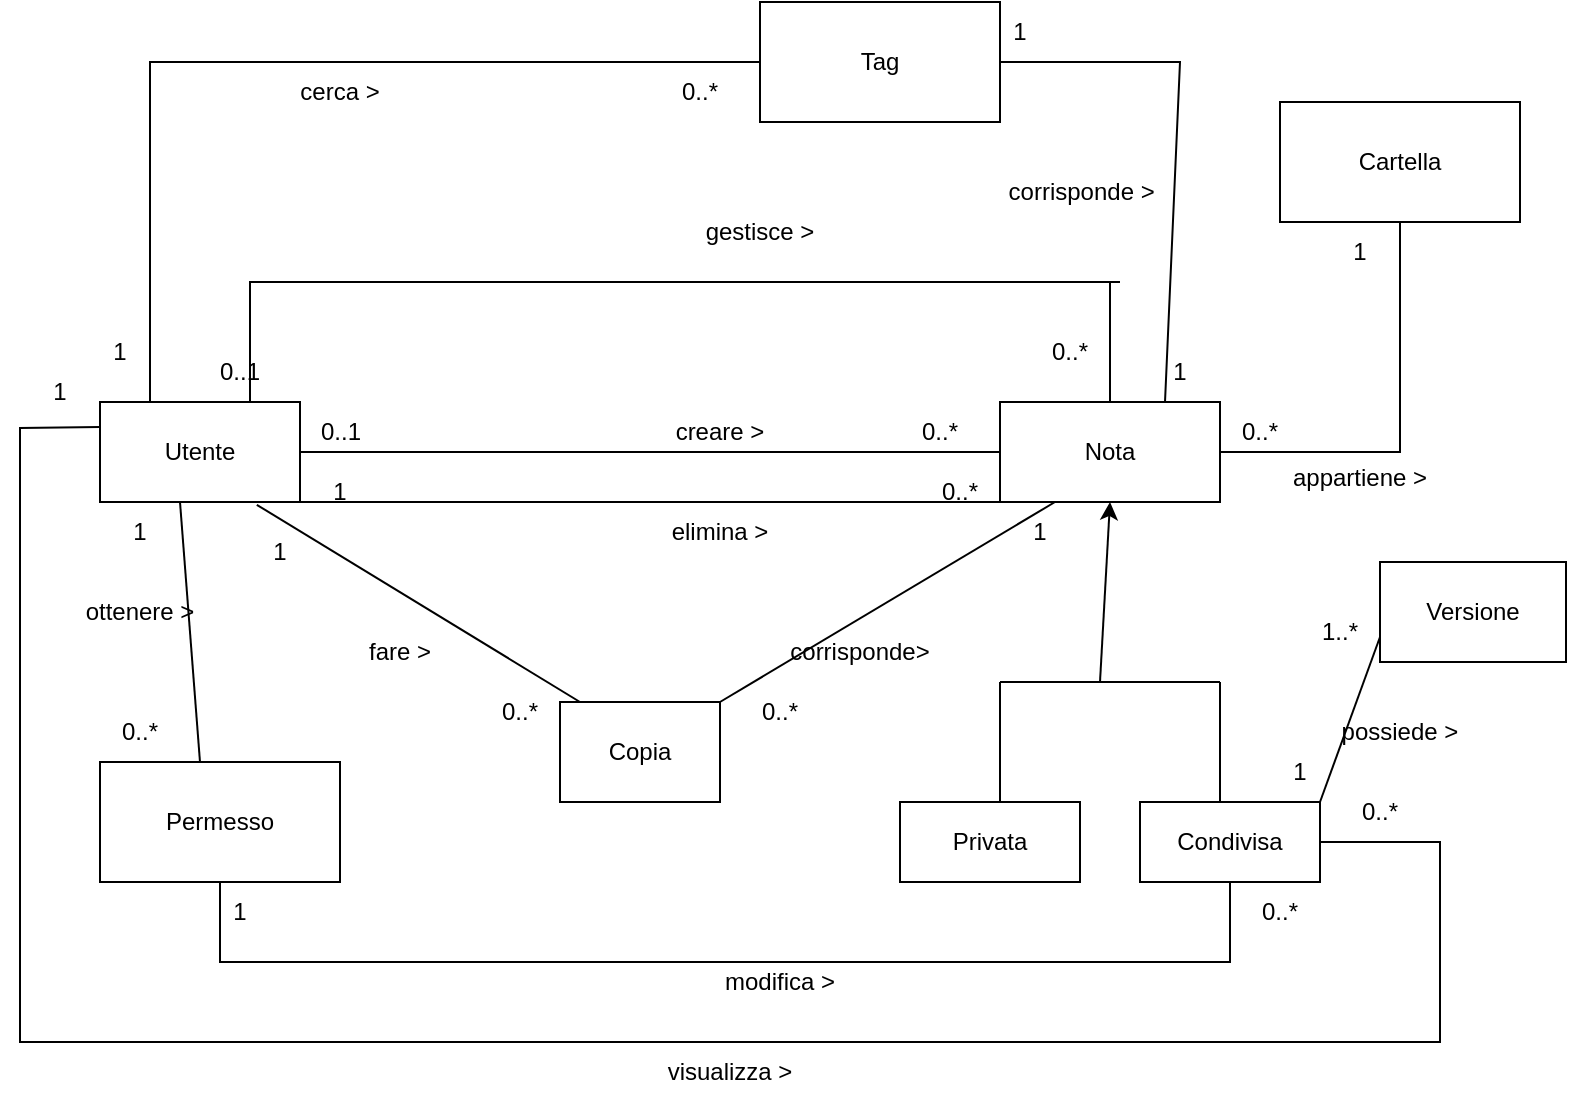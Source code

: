 <mxfile version="27.1.6">
  <diagram name="Pagina-1" id="9Z0qmbIBlwwyVuVJR_Ji">
    <mxGraphModel dx="1042" dy="562" grid="1" gridSize="10" guides="1" tooltips="1" connect="1" arrows="1" fold="1" page="1" pageScale="1" pageWidth="827" pageHeight="1169" math="0" shadow="0">
      <root>
        <mxCell id="0" />
        <mxCell id="1" parent="0" />
        <mxCell id="6fgkhRLgYU22SDX5DoqN-1" value="Utente" style="rounded=0;whiteSpace=wrap;html=1;" vertex="1" parent="1">
          <mxGeometry x="80" y="280" width="100" height="50" as="geometry" />
        </mxCell>
        <mxCell id="6fgkhRLgYU22SDX5DoqN-2" value="Nota" style="rounded=0;whiteSpace=wrap;html=1;" vertex="1" parent="1">
          <mxGeometry x="530" y="280" width="110" height="50" as="geometry" />
        </mxCell>
        <mxCell id="6fgkhRLgYU22SDX5DoqN-3" value="" style="endArrow=none;html=1;rounded=0;exitX=1;exitY=0.5;exitDx=0;exitDy=0;entryX=0;entryY=0.5;entryDx=0;entryDy=0;" edge="1" parent="1" source="6fgkhRLgYU22SDX5DoqN-1" target="6fgkhRLgYU22SDX5DoqN-2">
          <mxGeometry width="50" height="50" relative="1" as="geometry">
            <mxPoint x="390" y="520" as="sourcePoint" />
            <mxPoint x="510" y="310" as="targetPoint" />
          </mxGeometry>
        </mxCell>
        <mxCell id="6fgkhRLgYU22SDX5DoqN-4" value="" style="endArrow=classic;html=1;rounded=0;entryX=0.5;entryY=1;entryDx=0;entryDy=0;" edge="1" parent="1" target="6fgkhRLgYU22SDX5DoqN-2">
          <mxGeometry width="50" height="50" relative="1" as="geometry">
            <mxPoint x="580" y="420" as="sourcePoint" />
            <mxPoint x="440" y="470" as="targetPoint" />
          </mxGeometry>
        </mxCell>
        <mxCell id="6fgkhRLgYU22SDX5DoqN-5" value="" style="endArrow=none;html=1;rounded=0;" edge="1" parent="1">
          <mxGeometry width="50" height="50" relative="1" as="geometry">
            <mxPoint x="530" y="420" as="sourcePoint" />
            <mxPoint x="640" y="420" as="targetPoint" />
            <Array as="points">
              <mxPoint x="580" y="420" />
            </Array>
          </mxGeometry>
        </mxCell>
        <mxCell id="6fgkhRLgYU22SDX5DoqN-6" value="" style="endArrow=none;html=1;rounded=0;" edge="1" parent="1">
          <mxGeometry width="50" height="50" relative="1" as="geometry">
            <mxPoint x="530" y="480" as="sourcePoint" />
            <mxPoint x="530" y="420" as="targetPoint" />
          </mxGeometry>
        </mxCell>
        <mxCell id="6fgkhRLgYU22SDX5DoqN-7" value="" style="endArrow=none;html=1;rounded=0;" edge="1" parent="1">
          <mxGeometry width="50" height="50" relative="1" as="geometry">
            <mxPoint x="640" y="480" as="sourcePoint" />
            <mxPoint x="640" y="420" as="targetPoint" />
          </mxGeometry>
        </mxCell>
        <mxCell id="6fgkhRLgYU22SDX5DoqN-8" value="Privata" style="rounded=0;whiteSpace=wrap;html=1;" vertex="1" parent="1">
          <mxGeometry x="480" y="480" width="90" height="40" as="geometry" />
        </mxCell>
        <mxCell id="6fgkhRLgYU22SDX5DoqN-9" value="Condivisa" style="rounded=0;whiteSpace=wrap;html=1;" vertex="1" parent="1">
          <mxGeometry x="600" y="480" width="90" height="40" as="geometry" />
        </mxCell>
        <mxCell id="6fgkhRLgYU22SDX5DoqN-10" value="Cartella" style="rounded=0;whiteSpace=wrap;html=1;" vertex="1" parent="1">
          <mxGeometry x="670" y="130" width="120" height="60" as="geometry" />
        </mxCell>
        <mxCell id="6fgkhRLgYU22SDX5DoqN-11" value="" style="endArrow=none;html=1;rounded=0;exitX=0.5;exitY=1;exitDx=0;exitDy=0;entryX=1;entryY=0.5;entryDx=0;entryDy=0;" edge="1" parent="1" source="6fgkhRLgYU22SDX5DoqN-10" target="6fgkhRLgYU22SDX5DoqN-2">
          <mxGeometry width="50" height="50" relative="1" as="geometry">
            <mxPoint x="390" y="520" as="sourcePoint" />
            <mxPoint x="440" y="470" as="targetPoint" />
            <Array as="points">
              <mxPoint x="730" y="305" />
            </Array>
          </mxGeometry>
        </mxCell>
        <mxCell id="6fgkhRLgYU22SDX5DoqN-12" value="0..*" style="text;html=1;align=center;verticalAlign=middle;whiteSpace=wrap;rounded=0;" vertex="1" parent="1">
          <mxGeometry x="470" y="280" width="60" height="30" as="geometry" />
        </mxCell>
        <mxCell id="6fgkhRLgYU22SDX5DoqN-13" value="0..1" style="text;html=1;align=center;verticalAlign=middle;resizable=0;points=[];autosize=1;strokeColor=none;fillColor=none;" vertex="1" parent="1">
          <mxGeometry x="180" y="280" width="40" height="30" as="geometry" />
        </mxCell>
        <mxCell id="6fgkhRLgYU22SDX5DoqN-14" value="creare &amp;gt;" style="text;html=1;align=center;verticalAlign=middle;whiteSpace=wrap;rounded=0;" vertex="1" parent="1">
          <mxGeometry x="360" y="280" width="60" height="30" as="geometry" />
        </mxCell>
        <mxCell id="6fgkhRLgYU22SDX5DoqN-23" value="" style="endArrow=none;html=1;rounded=0;exitX=0.75;exitY=0;exitDx=0;exitDy=0;" edge="1" parent="1" source="6fgkhRLgYU22SDX5DoqN-1">
          <mxGeometry width="50" height="50" relative="1" as="geometry">
            <mxPoint x="390" y="350" as="sourcePoint" />
            <mxPoint x="590" y="220" as="targetPoint" />
            <Array as="points">
              <mxPoint x="155" y="220" />
            </Array>
          </mxGeometry>
        </mxCell>
        <mxCell id="6fgkhRLgYU22SDX5DoqN-24" value="" style="endArrow=none;html=1;rounded=0;exitX=0.5;exitY=0;exitDx=0;exitDy=0;" edge="1" parent="1" source="6fgkhRLgYU22SDX5DoqN-2">
          <mxGeometry width="50" height="50" relative="1" as="geometry">
            <mxPoint x="600" y="250" as="sourcePoint" />
            <mxPoint x="585" y="220" as="targetPoint" />
          </mxGeometry>
        </mxCell>
        <mxCell id="6fgkhRLgYU22SDX5DoqN-25" value="gestisce &amp;gt;" style="text;html=1;align=center;verticalAlign=middle;whiteSpace=wrap;rounded=0;" vertex="1" parent="1">
          <mxGeometry x="380" y="180" width="60" height="30" as="geometry" />
        </mxCell>
        <mxCell id="6fgkhRLgYU22SDX5DoqN-26" value="0..1" style="text;html=1;align=center;verticalAlign=middle;whiteSpace=wrap;rounded=0;" vertex="1" parent="1">
          <mxGeometry x="120" y="250" width="60" height="30" as="geometry" />
        </mxCell>
        <mxCell id="6fgkhRLgYU22SDX5DoqN-27" value="0..*" style="text;html=1;align=center;verticalAlign=middle;whiteSpace=wrap;rounded=0;" vertex="1" parent="1">
          <mxGeometry x="540" y="240" width="50" height="30" as="geometry" />
        </mxCell>
        <mxCell id="6fgkhRLgYU22SDX5DoqN-29" value="" style="endArrow=none;html=1;rounded=0;entryX=0.5;entryY=1;entryDx=0;entryDy=0;exitX=0.5;exitY=0;exitDx=0;exitDy=0;" edge="1" parent="1">
          <mxGeometry width="50" height="50" relative="1" as="geometry">
            <mxPoint x="130" y="460" as="sourcePoint" />
            <mxPoint x="120" y="330" as="targetPoint" />
          </mxGeometry>
        </mxCell>
        <mxCell id="6fgkhRLgYU22SDX5DoqN-30" value="Permesso" style="rounded=0;whiteSpace=wrap;html=1;" vertex="1" parent="1">
          <mxGeometry x="80" y="460" width="120" height="60" as="geometry" />
        </mxCell>
        <mxCell id="6fgkhRLgYU22SDX5DoqN-31" value="" style="endArrow=none;html=1;rounded=0;exitX=0.5;exitY=1;exitDx=0;exitDy=0;" edge="1" parent="1" source="6fgkhRLgYU22SDX5DoqN-30" target="6fgkhRLgYU22SDX5DoqN-9">
          <mxGeometry width="50" height="50" relative="1" as="geometry">
            <mxPoint x="390" y="350" as="sourcePoint" />
            <mxPoint x="440" y="300" as="targetPoint" />
            <Array as="points">
              <mxPoint x="140" y="560" />
              <mxPoint x="645" y="560" />
            </Array>
          </mxGeometry>
        </mxCell>
        <mxCell id="6fgkhRLgYU22SDX5DoqN-32" value="0..*" style="text;html=1;align=center;verticalAlign=middle;whiteSpace=wrap;rounded=0;" vertex="1" parent="1">
          <mxGeometry x="70" y="430" width="60" height="30" as="geometry" />
        </mxCell>
        <mxCell id="6fgkhRLgYU22SDX5DoqN-37" value="Tag" style="rounded=0;whiteSpace=wrap;html=1;" vertex="1" parent="1">
          <mxGeometry x="410" y="80" width="120" height="60" as="geometry" />
        </mxCell>
        <mxCell id="6fgkhRLgYU22SDX5DoqN-39" value="" style="endArrow=none;html=1;rounded=0;exitX=1;exitY=0.5;exitDx=0;exitDy=0;entryX=0.75;entryY=0;entryDx=0;entryDy=0;" edge="1" parent="1" source="6fgkhRLgYU22SDX5DoqN-37" target="6fgkhRLgYU22SDX5DoqN-2">
          <mxGeometry width="50" height="50" relative="1" as="geometry">
            <mxPoint x="560" y="120" as="sourcePoint" />
            <mxPoint x="680" y="110" as="targetPoint" />
            <Array as="points">
              <mxPoint x="620" y="110" />
            </Array>
          </mxGeometry>
        </mxCell>
        <mxCell id="6fgkhRLgYU22SDX5DoqN-40" value="corrisponde &amp;gt;&amp;nbsp;" style="text;html=1;align=center;verticalAlign=middle;whiteSpace=wrap;rounded=0;" vertex="1" parent="1">
          <mxGeometry x="530" y="160" width="85" height="30" as="geometry" />
        </mxCell>
        <mxCell id="6fgkhRLgYU22SDX5DoqN-41" value="1" style="text;html=1;align=center;verticalAlign=middle;whiteSpace=wrap;rounded=0;" vertex="1" parent="1">
          <mxGeometry x="510" y="80" width="60" height="30" as="geometry" />
        </mxCell>
        <mxCell id="6fgkhRLgYU22SDX5DoqN-43" value="1" style="text;html=1;align=center;verticalAlign=middle;whiteSpace=wrap;rounded=0;" vertex="1" parent="1">
          <mxGeometry x="590" y="250" width="60" height="30" as="geometry" />
        </mxCell>
        <mxCell id="6fgkhRLgYU22SDX5DoqN-45" value="appartiene &amp;gt;&lt;div&gt;&lt;br&gt;&lt;/div&gt;" style="text;html=1;align=center;verticalAlign=middle;whiteSpace=wrap;rounded=0;" vertex="1" parent="1">
          <mxGeometry x="670" y="310" width="80" height="30" as="geometry" />
        </mxCell>
        <mxCell id="6fgkhRLgYU22SDX5DoqN-46" value="1" style="text;html=1;align=center;verticalAlign=middle;whiteSpace=wrap;rounded=0;" vertex="1" parent="1">
          <mxGeometry x="680" y="190" width="60" height="30" as="geometry" />
        </mxCell>
        <mxCell id="6fgkhRLgYU22SDX5DoqN-48" value="0..*" style="text;html=1;align=center;verticalAlign=middle;whiteSpace=wrap;rounded=0;" vertex="1" parent="1">
          <mxGeometry x="630" y="280" width="60" height="30" as="geometry" />
        </mxCell>
        <mxCell id="6fgkhRLgYU22SDX5DoqN-49" value="" style="endArrow=none;html=1;rounded=0;exitX=1;exitY=1;exitDx=0;exitDy=0;entryX=0;entryY=1;entryDx=0;entryDy=0;" edge="1" parent="1" source="6fgkhRLgYU22SDX5DoqN-1" target="6fgkhRLgYU22SDX5DoqN-2">
          <mxGeometry width="50" height="50" relative="1" as="geometry">
            <mxPoint x="390" y="350" as="sourcePoint" />
            <mxPoint x="440" y="300" as="targetPoint" />
          </mxGeometry>
        </mxCell>
        <mxCell id="6fgkhRLgYU22SDX5DoqN-50" value="elimina &amp;gt;" style="text;html=1;align=center;verticalAlign=middle;whiteSpace=wrap;rounded=0;" vertex="1" parent="1">
          <mxGeometry x="360" y="330" width="60" height="30" as="geometry" />
        </mxCell>
        <mxCell id="6fgkhRLgYU22SDX5DoqN-51" value="1" style="text;html=1;align=center;verticalAlign=middle;whiteSpace=wrap;rounded=0;" vertex="1" parent="1">
          <mxGeometry x="170" y="310" width="60" height="30" as="geometry" />
        </mxCell>
        <mxCell id="6fgkhRLgYU22SDX5DoqN-52" value="0..*" style="text;html=1;align=center;verticalAlign=middle;whiteSpace=wrap;rounded=0;" vertex="1" parent="1">
          <mxGeometry x="480" y="310" width="60" height="30" as="geometry" />
        </mxCell>
        <mxCell id="6fgkhRLgYU22SDX5DoqN-54" value="1" style="text;html=1;align=center;verticalAlign=middle;whiteSpace=wrap;rounded=0;" vertex="1" parent="1">
          <mxGeometry x="70" y="330" width="60" height="30" as="geometry" />
        </mxCell>
        <mxCell id="6fgkhRLgYU22SDX5DoqN-55" value="ottenere &amp;gt;" style="text;html=1;align=center;verticalAlign=middle;whiteSpace=wrap;rounded=0;" vertex="1" parent="1">
          <mxGeometry x="70" y="370" width="60" height="30" as="geometry" />
        </mxCell>
        <mxCell id="6fgkhRLgYU22SDX5DoqN-56" value="modifica &amp;gt;" style="text;html=1;align=center;verticalAlign=middle;whiteSpace=wrap;rounded=0;" vertex="1" parent="1">
          <mxGeometry x="390" y="555" width="60" height="30" as="geometry" />
        </mxCell>
        <mxCell id="6fgkhRLgYU22SDX5DoqN-57" value="1" style="text;html=1;align=center;verticalAlign=middle;whiteSpace=wrap;rounded=0;" vertex="1" parent="1">
          <mxGeometry x="120" y="520" width="60" height="30" as="geometry" />
        </mxCell>
        <mxCell id="6fgkhRLgYU22SDX5DoqN-58" value="0..*" style="text;html=1;align=center;verticalAlign=middle;whiteSpace=wrap;rounded=0;" vertex="1" parent="1">
          <mxGeometry x="640" y="520" width="60" height="30" as="geometry" />
        </mxCell>
        <mxCell id="6fgkhRLgYU22SDX5DoqN-59" value="Copia" style="rounded=0;whiteSpace=wrap;html=1;" vertex="1" parent="1">
          <mxGeometry x="310" y="430" width="80" height="50" as="geometry" />
        </mxCell>
        <mxCell id="6fgkhRLgYU22SDX5DoqN-62" value="" style="endArrow=none;html=1;rounded=0;entryX=0.684;entryY=1.028;entryDx=0;entryDy=0;entryPerimeter=0;exitX=0;exitY=0;exitDx=0;exitDy=0;" edge="1" parent="1">
          <mxGeometry width="50" height="50" relative="1" as="geometry">
            <mxPoint x="320" y="430" as="sourcePoint" />
            <mxPoint x="158.4" y="331.4" as="targetPoint" />
          </mxGeometry>
        </mxCell>
        <mxCell id="6fgkhRLgYU22SDX5DoqN-63" value="" style="endArrow=none;html=1;rounded=0;exitX=1;exitY=0;exitDx=0;exitDy=0;entryX=0.25;entryY=1;entryDx=0;entryDy=0;" edge="1" parent="1" source="6fgkhRLgYU22SDX5DoqN-59" target="6fgkhRLgYU22SDX5DoqN-2">
          <mxGeometry width="50" height="50" relative="1" as="geometry">
            <mxPoint x="390" y="350" as="sourcePoint" />
            <mxPoint x="440" y="300" as="targetPoint" />
          </mxGeometry>
        </mxCell>
        <mxCell id="6fgkhRLgYU22SDX5DoqN-64" value="fare &amp;gt;" style="text;html=1;align=center;verticalAlign=middle;whiteSpace=wrap;rounded=0;" vertex="1" parent="1">
          <mxGeometry x="200" y="390" width="60" height="30" as="geometry" />
        </mxCell>
        <mxCell id="6fgkhRLgYU22SDX5DoqN-65" value="1" style="text;html=1;align=center;verticalAlign=middle;whiteSpace=wrap;rounded=0;" vertex="1" parent="1">
          <mxGeometry x="140" y="340" width="60" height="30" as="geometry" />
        </mxCell>
        <mxCell id="6fgkhRLgYU22SDX5DoqN-67" value="0..*" style="text;html=1;align=center;verticalAlign=middle;whiteSpace=wrap;rounded=0;" vertex="1" parent="1">
          <mxGeometry x="260" y="420" width="60" height="30" as="geometry" />
        </mxCell>
        <mxCell id="6fgkhRLgYU22SDX5DoqN-68" value="1" style="text;html=1;align=center;verticalAlign=middle;whiteSpace=wrap;rounded=0;" vertex="1" parent="1">
          <mxGeometry x="520" y="330" width="60" height="30" as="geometry" />
        </mxCell>
        <mxCell id="6fgkhRLgYU22SDX5DoqN-69" value="0..*" style="text;html=1;align=center;verticalAlign=middle;whiteSpace=wrap;rounded=0;" vertex="1" parent="1">
          <mxGeometry x="390" y="420" width="60" height="30" as="geometry" />
        </mxCell>
        <mxCell id="6fgkhRLgYU22SDX5DoqN-70" value="corrisponde&amp;gt;" style="text;html=1;align=center;verticalAlign=middle;whiteSpace=wrap;rounded=0;" vertex="1" parent="1">
          <mxGeometry x="430" y="390" width="60" height="30" as="geometry" />
        </mxCell>
        <mxCell id="6fgkhRLgYU22SDX5DoqN-74" value="visualizza &amp;gt;" style="text;html=1;align=center;verticalAlign=middle;whiteSpace=wrap;rounded=0;" vertex="1" parent="1">
          <mxGeometry x="350" y="600" width="90" height="30" as="geometry" />
        </mxCell>
        <mxCell id="6fgkhRLgYU22SDX5DoqN-76" value="" style="endArrow=none;html=1;rounded=0;exitX=1;exitY=0.5;exitDx=0;exitDy=0;entryX=0;entryY=0.25;entryDx=0;entryDy=0;" edge="1" parent="1" source="6fgkhRLgYU22SDX5DoqN-9" target="6fgkhRLgYU22SDX5DoqN-1">
          <mxGeometry width="50" height="50" relative="1" as="geometry">
            <mxPoint x="690" y="500" as="sourcePoint" />
            <mxPoint x="20" y="220" as="targetPoint" />
            <Array as="points">
              <mxPoint x="750" y="500" />
              <mxPoint x="750" y="600" />
              <mxPoint x="40" y="600" />
              <mxPoint x="40" y="293" />
            </Array>
          </mxGeometry>
        </mxCell>
        <mxCell id="6fgkhRLgYU22SDX5DoqN-77" value="0..*" style="text;html=1;align=center;verticalAlign=middle;whiteSpace=wrap;rounded=0;" vertex="1" parent="1">
          <mxGeometry x="690" y="470" width="60" height="30" as="geometry" />
        </mxCell>
        <mxCell id="6fgkhRLgYU22SDX5DoqN-78" value="1" style="text;html=1;align=center;verticalAlign=middle;whiteSpace=wrap;rounded=0;" vertex="1" parent="1">
          <mxGeometry x="30" y="260" width="60" height="30" as="geometry" />
        </mxCell>
        <mxCell id="6fgkhRLgYU22SDX5DoqN-79" value="Versione" style="rounded=0;whiteSpace=wrap;html=1;" vertex="1" parent="1">
          <mxGeometry x="720" y="360" width="93" height="50" as="geometry" />
        </mxCell>
        <mxCell id="6fgkhRLgYU22SDX5DoqN-81" value="" style="endArrow=none;html=1;rounded=0;exitX=1;exitY=0;exitDx=0;exitDy=0;entryX=0;entryY=0.75;entryDx=0;entryDy=0;" edge="1" parent="1" source="6fgkhRLgYU22SDX5DoqN-9" target="6fgkhRLgYU22SDX5DoqN-79">
          <mxGeometry width="50" height="50" relative="1" as="geometry">
            <mxPoint x="700" y="450" as="sourcePoint" />
            <mxPoint x="750" y="400" as="targetPoint" />
          </mxGeometry>
        </mxCell>
        <mxCell id="6fgkhRLgYU22SDX5DoqN-82" value="1" style="text;html=1;align=center;verticalAlign=middle;whiteSpace=wrap;rounded=0;" vertex="1" parent="1">
          <mxGeometry x="650" y="450" width="60" height="30" as="geometry" />
        </mxCell>
        <mxCell id="6fgkhRLgYU22SDX5DoqN-83" value="1..*" style="text;html=1;align=center;verticalAlign=middle;whiteSpace=wrap;rounded=0;" vertex="1" parent="1">
          <mxGeometry x="670" y="380" width="60" height="30" as="geometry" />
        </mxCell>
        <mxCell id="6fgkhRLgYU22SDX5DoqN-84" value="possiede &amp;gt;" style="text;html=1;align=center;verticalAlign=middle;whiteSpace=wrap;rounded=0;" vertex="1" parent="1">
          <mxGeometry x="690" y="430" width="80" height="30" as="geometry" />
        </mxCell>
        <mxCell id="6fgkhRLgYU22SDX5DoqN-85" value="" style="endArrow=none;html=1;rounded=0;exitX=0.25;exitY=0;exitDx=0;exitDy=0;entryX=0;entryY=0.5;entryDx=0;entryDy=0;" edge="1" parent="1" source="6fgkhRLgYU22SDX5DoqN-1" target="6fgkhRLgYU22SDX5DoqN-37">
          <mxGeometry width="50" height="50" relative="1" as="geometry">
            <mxPoint x="115" y="200" as="sourcePoint" />
            <mxPoint x="165" y="150" as="targetPoint" />
            <Array as="points">
              <mxPoint x="105" y="110" />
            </Array>
          </mxGeometry>
        </mxCell>
        <mxCell id="6fgkhRLgYU22SDX5DoqN-86" value="1" style="text;html=1;align=center;verticalAlign=middle;whiteSpace=wrap;rounded=0;" vertex="1" parent="1">
          <mxGeometry x="60" y="240" width="60" height="30" as="geometry" />
        </mxCell>
        <mxCell id="6fgkhRLgYU22SDX5DoqN-87" value="0..*" style="text;html=1;align=center;verticalAlign=middle;whiteSpace=wrap;rounded=0;" vertex="1" parent="1">
          <mxGeometry x="350" y="110" width="60" height="30" as="geometry" />
        </mxCell>
        <mxCell id="6fgkhRLgYU22SDX5DoqN-88" value="cerca &amp;gt;" style="text;html=1;align=center;verticalAlign=middle;whiteSpace=wrap;rounded=0;" vertex="1" parent="1">
          <mxGeometry x="170" y="110" width="60" height="30" as="geometry" />
        </mxCell>
      </root>
    </mxGraphModel>
  </diagram>
</mxfile>
